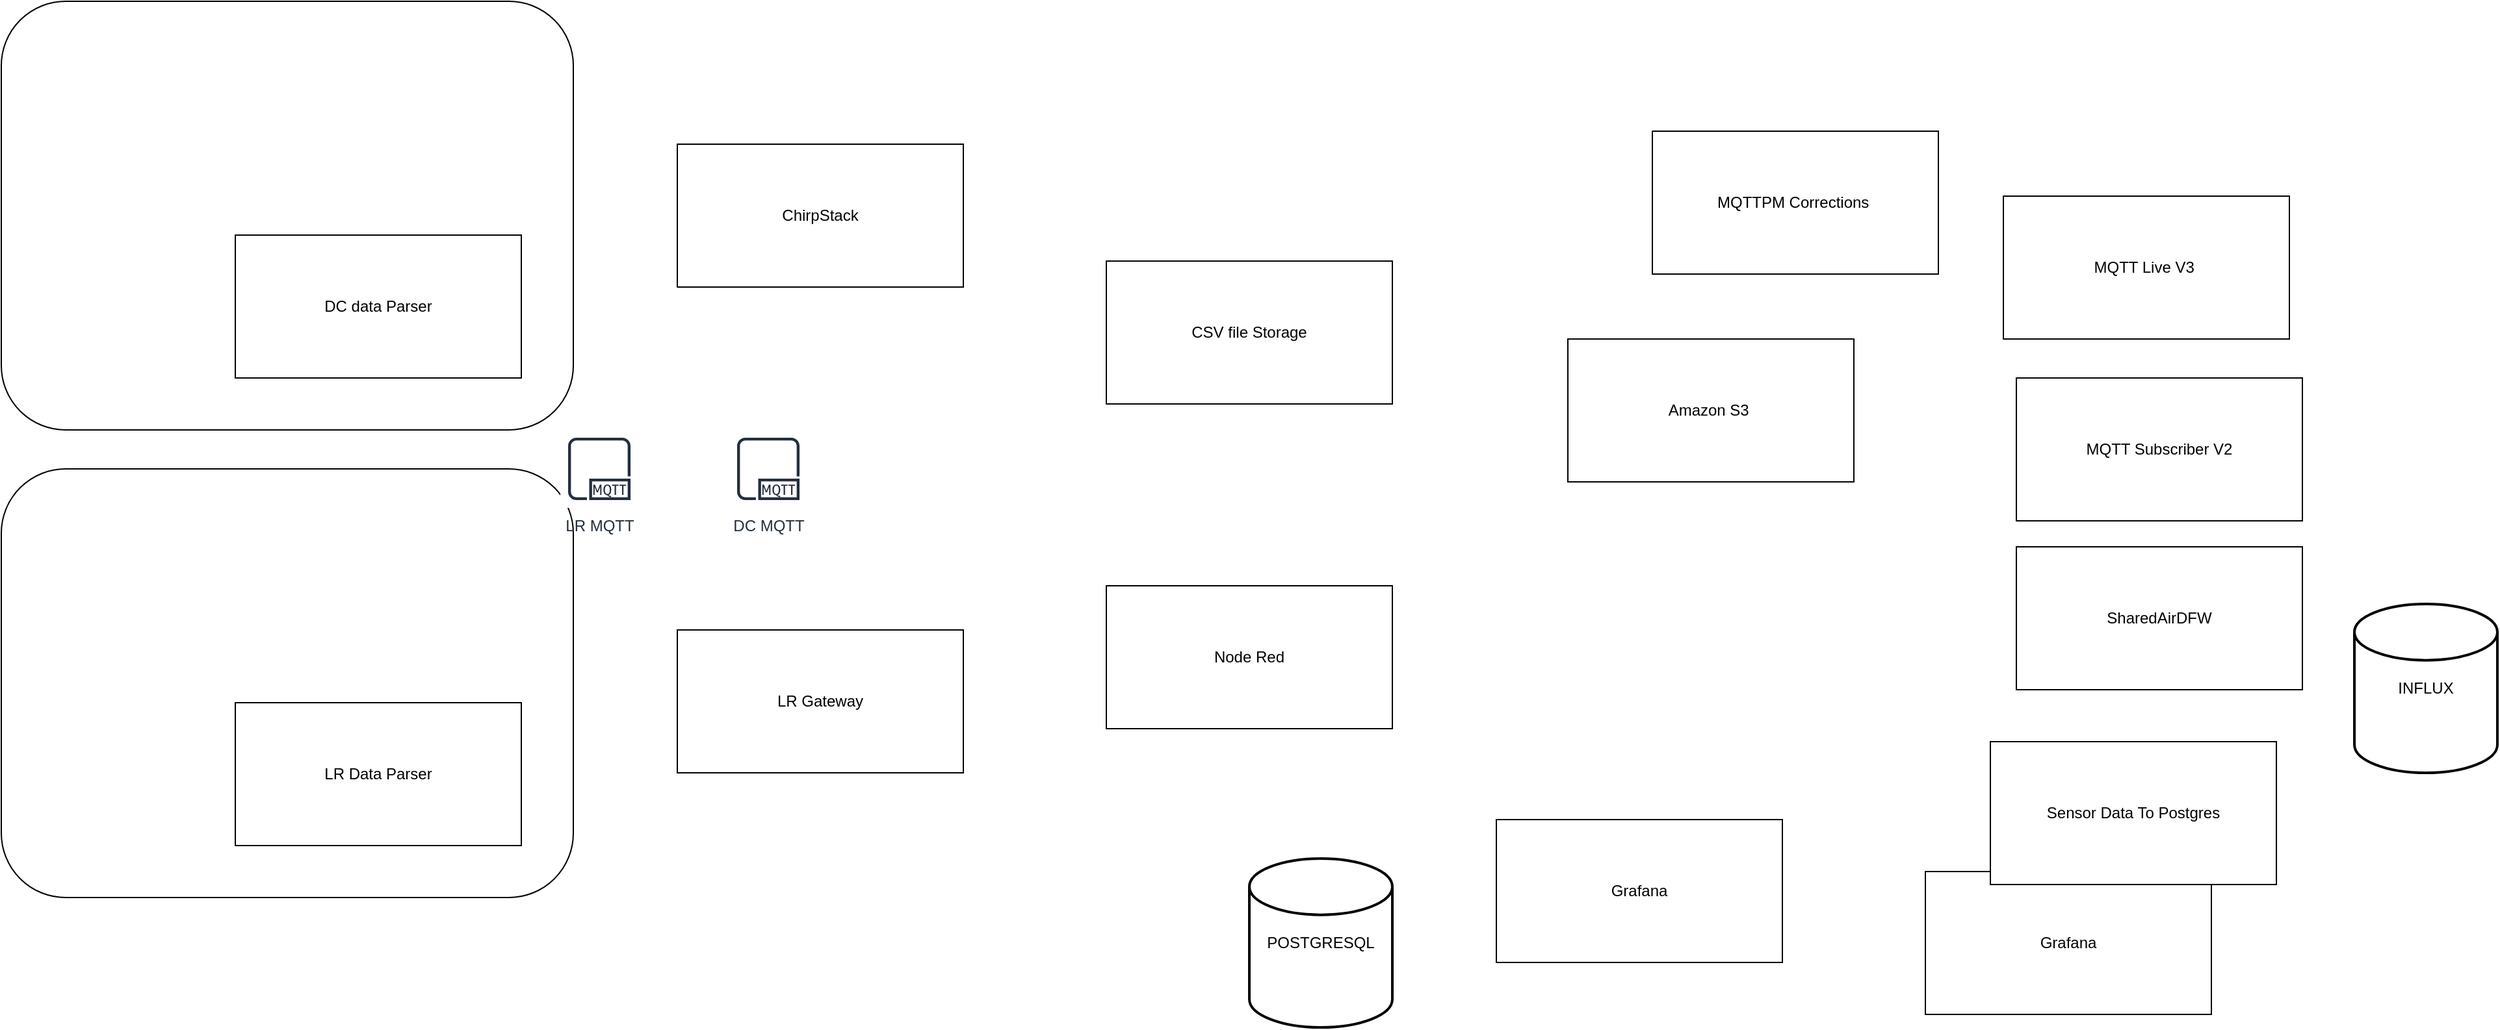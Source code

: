 <mxfile version="26.2.14">
  <diagram name="Page-1" id="2vTVMtfec4w6KAtaP_ZN">
    <mxGraphModel dx="2968" dy="1953" grid="1" gridSize="10" guides="1" tooltips="1" connect="1" arrows="1" fold="1" page="1" pageScale="1" pageWidth="1169" pageHeight="827" math="0" shadow="0">
      <root>
        <mxCell id="0" />
        <mxCell id="1" parent="0" />
        <mxCell id="Cx6Hk1srswsbLxOnWkwv-24" value="" style="rounded=1;whiteSpace=wrap;html=1;" vertex="1" parent="1">
          <mxGeometry x="-840" y="310" width="440" height="330" as="geometry" />
        </mxCell>
        <mxCell id="Cx6Hk1srswsbLxOnWkwv-23" value="" style="rounded=1;whiteSpace=wrap;html=1;" vertex="1" parent="1">
          <mxGeometry x="-840" y="-50" width="440" height="330" as="geometry" />
        </mxCell>
        <mxCell id="Cx6Hk1srswsbLxOnWkwv-1" value="DC data Parser" style="rounded=0;whiteSpace=wrap;html=1;" vertex="1" parent="1">
          <mxGeometry x="-660" y="130" width="220" height="110" as="geometry" />
        </mxCell>
        <mxCell id="Cx6Hk1srswsbLxOnWkwv-3" value="LR Data Parser" style="rounded=0;whiteSpace=wrap;html=1;" vertex="1" parent="1">
          <mxGeometry x="-660" y="490" width="220" height="110" as="geometry" />
        </mxCell>
        <mxCell id="Cx6Hk1srswsbLxOnWkwv-5" value="ChirpStack" style="rounded=0;whiteSpace=wrap;html=1;" vertex="1" parent="1">
          <mxGeometry x="-320" y="60" width="220" height="110" as="geometry" />
        </mxCell>
        <mxCell id="Cx6Hk1srswsbLxOnWkwv-6" value="CSV file Storage" style="rounded=0;whiteSpace=wrap;html=1;" vertex="1" parent="1">
          <mxGeometry x="10" y="150" width="220" height="110" as="geometry" />
        </mxCell>
        <mxCell id="Cx6Hk1srswsbLxOnWkwv-7" value="Node Red" style="rounded=0;whiteSpace=wrap;html=1;" vertex="1" parent="1">
          <mxGeometry x="10" y="400" width="220" height="110" as="geometry" />
        </mxCell>
        <mxCell id="Cx6Hk1srswsbLxOnWkwv-8" value="LR Gateway" style="rounded=0;whiteSpace=wrap;html=1;" vertex="1" parent="1">
          <mxGeometry x="-320" y="434" width="220" height="110" as="geometry" />
        </mxCell>
        <mxCell id="Cx6Hk1srswsbLxOnWkwv-9" value="MQTT Live V3&amp;nbsp;" style="rounded=0;whiteSpace=wrap;html=1;" vertex="1" parent="1">
          <mxGeometry x="700" y="100" width="220" height="110" as="geometry" />
        </mxCell>
        <mxCell id="Cx6Hk1srswsbLxOnWkwv-10" value="SharedAirDFW" style="rounded=0;whiteSpace=wrap;html=1;" vertex="1" parent="1">
          <mxGeometry x="710" y="370" width="220" height="110" as="geometry" />
        </mxCell>
        <mxCell id="Cx6Hk1srswsbLxOnWkwv-11" value="Grafana" style="rounded=0;whiteSpace=wrap;html=1;" vertex="1" parent="1">
          <mxGeometry x="310" y="580" width="220" height="110" as="geometry" />
        </mxCell>
        <mxCell id="Cx6Hk1srswsbLxOnWkwv-12" value="Grafana" style="rounded=0;whiteSpace=wrap;html=1;" vertex="1" parent="1">
          <mxGeometry x="640" y="620" width="220" height="110" as="geometry" />
        </mxCell>
        <mxCell id="Cx6Hk1srswsbLxOnWkwv-13" value="Amazon S3&amp;nbsp;" style="rounded=0;whiteSpace=wrap;html=1;" vertex="1" parent="1">
          <mxGeometry x="365" y="210" width="220" height="110" as="geometry" />
        </mxCell>
        <mxCell id="Cx6Hk1srswsbLxOnWkwv-14" value="POSTGRESQL" style="strokeWidth=2;html=1;shape=mxgraph.flowchart.database;whiteSpace=wrap;" vertex="1" parent="1">
          <mxGeometry x="120" y="610" width="110" height="130" as="geometry" />
        </mxCell>
        <mxCell id="Cx6Hk1srswsbLxOnWkwv-15" value="INFLUX" style="strokeWidth=2;html=1;shape=mxgraph.flowchart.database;whiteSpace=wrap;" vertex="1" parent="1">
          <mxGeometry x="970" y="414" width="110" height="130" as="geometry" />
        </mxCell>
        <mxCell id="Cx6Hk1srswsbLxOnWkwv-17" value="LR MQTT" style="sketch=0;outlineConnect=0;fontColor=#232F3E;gradientColor=none;strokeColor=#232F3E;fillColor=#ffffff;dashed=0;verticalLabelPosition=bottom;verticalAlign=top;align=center;html=1;fontSize=12;fontStyle=0;aspect=fixed;shape=mxgraph.aws4.resourceIcon;resIcon=mxgraph.aws4.mqtt_protocol;" vertex="1" parent="1">
          <mxGeometry x="-410" y="280" width="60" height="60" as="geometry" />
        </mxCell>
        <mxCell id="Cx6Hk1srswsbLxOnWkwv-18" value="DC MQTT" style="sketch=0;outlineConnect=0;fontColor=#232F3E;gradientColor=none;strokeColor=#232F3E;fillColor=#ffffff;dashed=0;verticalLabelPosition=bottom;verticalAlign=top;align=center;html=1;fontSize=12;fontStyle=0;aspect=fixed;shape=mxgraph.aws4.resourceIcon;resIcon=mxgraph.aws4.mqtt_protocol;" vertex="1" parent="1">
          <mxGeometry x="-280" y="280" width="60" height="60" as="geometry" />
        </mxCell>
        <mxCell id="Cx6Hk1srswsbLxOnWkwv-19" value="MQTT Subscriber V2" style="rounded=0;whiteSpace=wrap;html=1;" vertex="1" parent="1">
          <mxGeometry x="710" y="240" width="220" height="110" as="geometry" />
        </mxCell>
        <mxCell id="Cx6Hk1srswsbLxOnWkwv-21" value="MQTTPM Corrections&amp;nbsp;" style="rounded=0;whiteSpace=wrap;html=1;" vertex="1" parent="1">
          <mxGeometry x="430" y="50" width="220" height="110" as="geometry" />
        </mxCell>
        <mxCell id="Cx6Hk1srswsbLxOnWkwv-22" value="Sensor Data To Postgres" style="rounded=0;whiteSpace=wrap;html=1;" vertex="1" parent="1">
          <mxGeometry x="690" y="520" width="220" height="110" as="geometry" />
        </mxCell>
      </root>
    </mxGraphModel>
  </diagram>
</mxfile>
